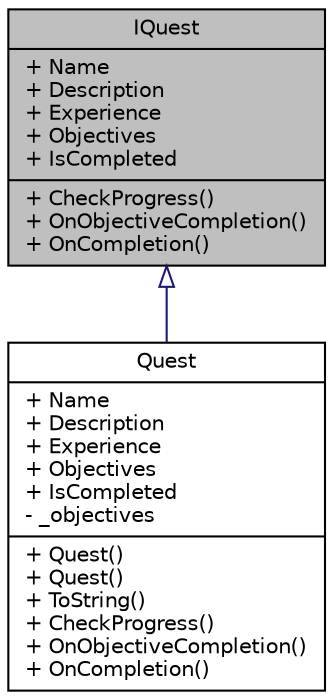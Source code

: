 digraph "IQuest"
{
 // INTERACTIVE_SVG=YES
  edge [fontname="Helvetica",fontsize="10",labelfontname="Helvetica",labelfontsize="10"];
  node [fontname="Helvetica",fontsize="10",shape=record];
  Node1 [label="{IQuest\n|+ Name\l+ Description\l+ Experience\l+ Objectives\l+ IsCompleted\l|+ CheckProgress()\l+ OnObjectiveCompletion()\l+ OnCompletion()\l}",height=0.2,width=0.4,color="black", fillcolor="grey75", style="filled", fontcolor="black"];
  Node1 -> Node2 [dir="back",color="midnightblue",fontsize="10",style="solid",arrowtail="onormal",fontname="Helvetica"];
  Node2 [label="{Quest\n|+ Name\l+ Description\l+ Experience\l+ Objectives\l+ IsCompleted\l- _objectives\l|+ Quest()\l+ Quest()\l+ ToString()\l+ CheckProgress()\l+ OnObjectiveCompletion()\l+ OnCompletion()\l}",height=0.2,width=0.4,color="black", fillcolor="white", style="filled",URL="$d3/dd9/class_action_rpg_kit_1_1_story_1_1_quest_1_1_quest.xhtml"];
}
